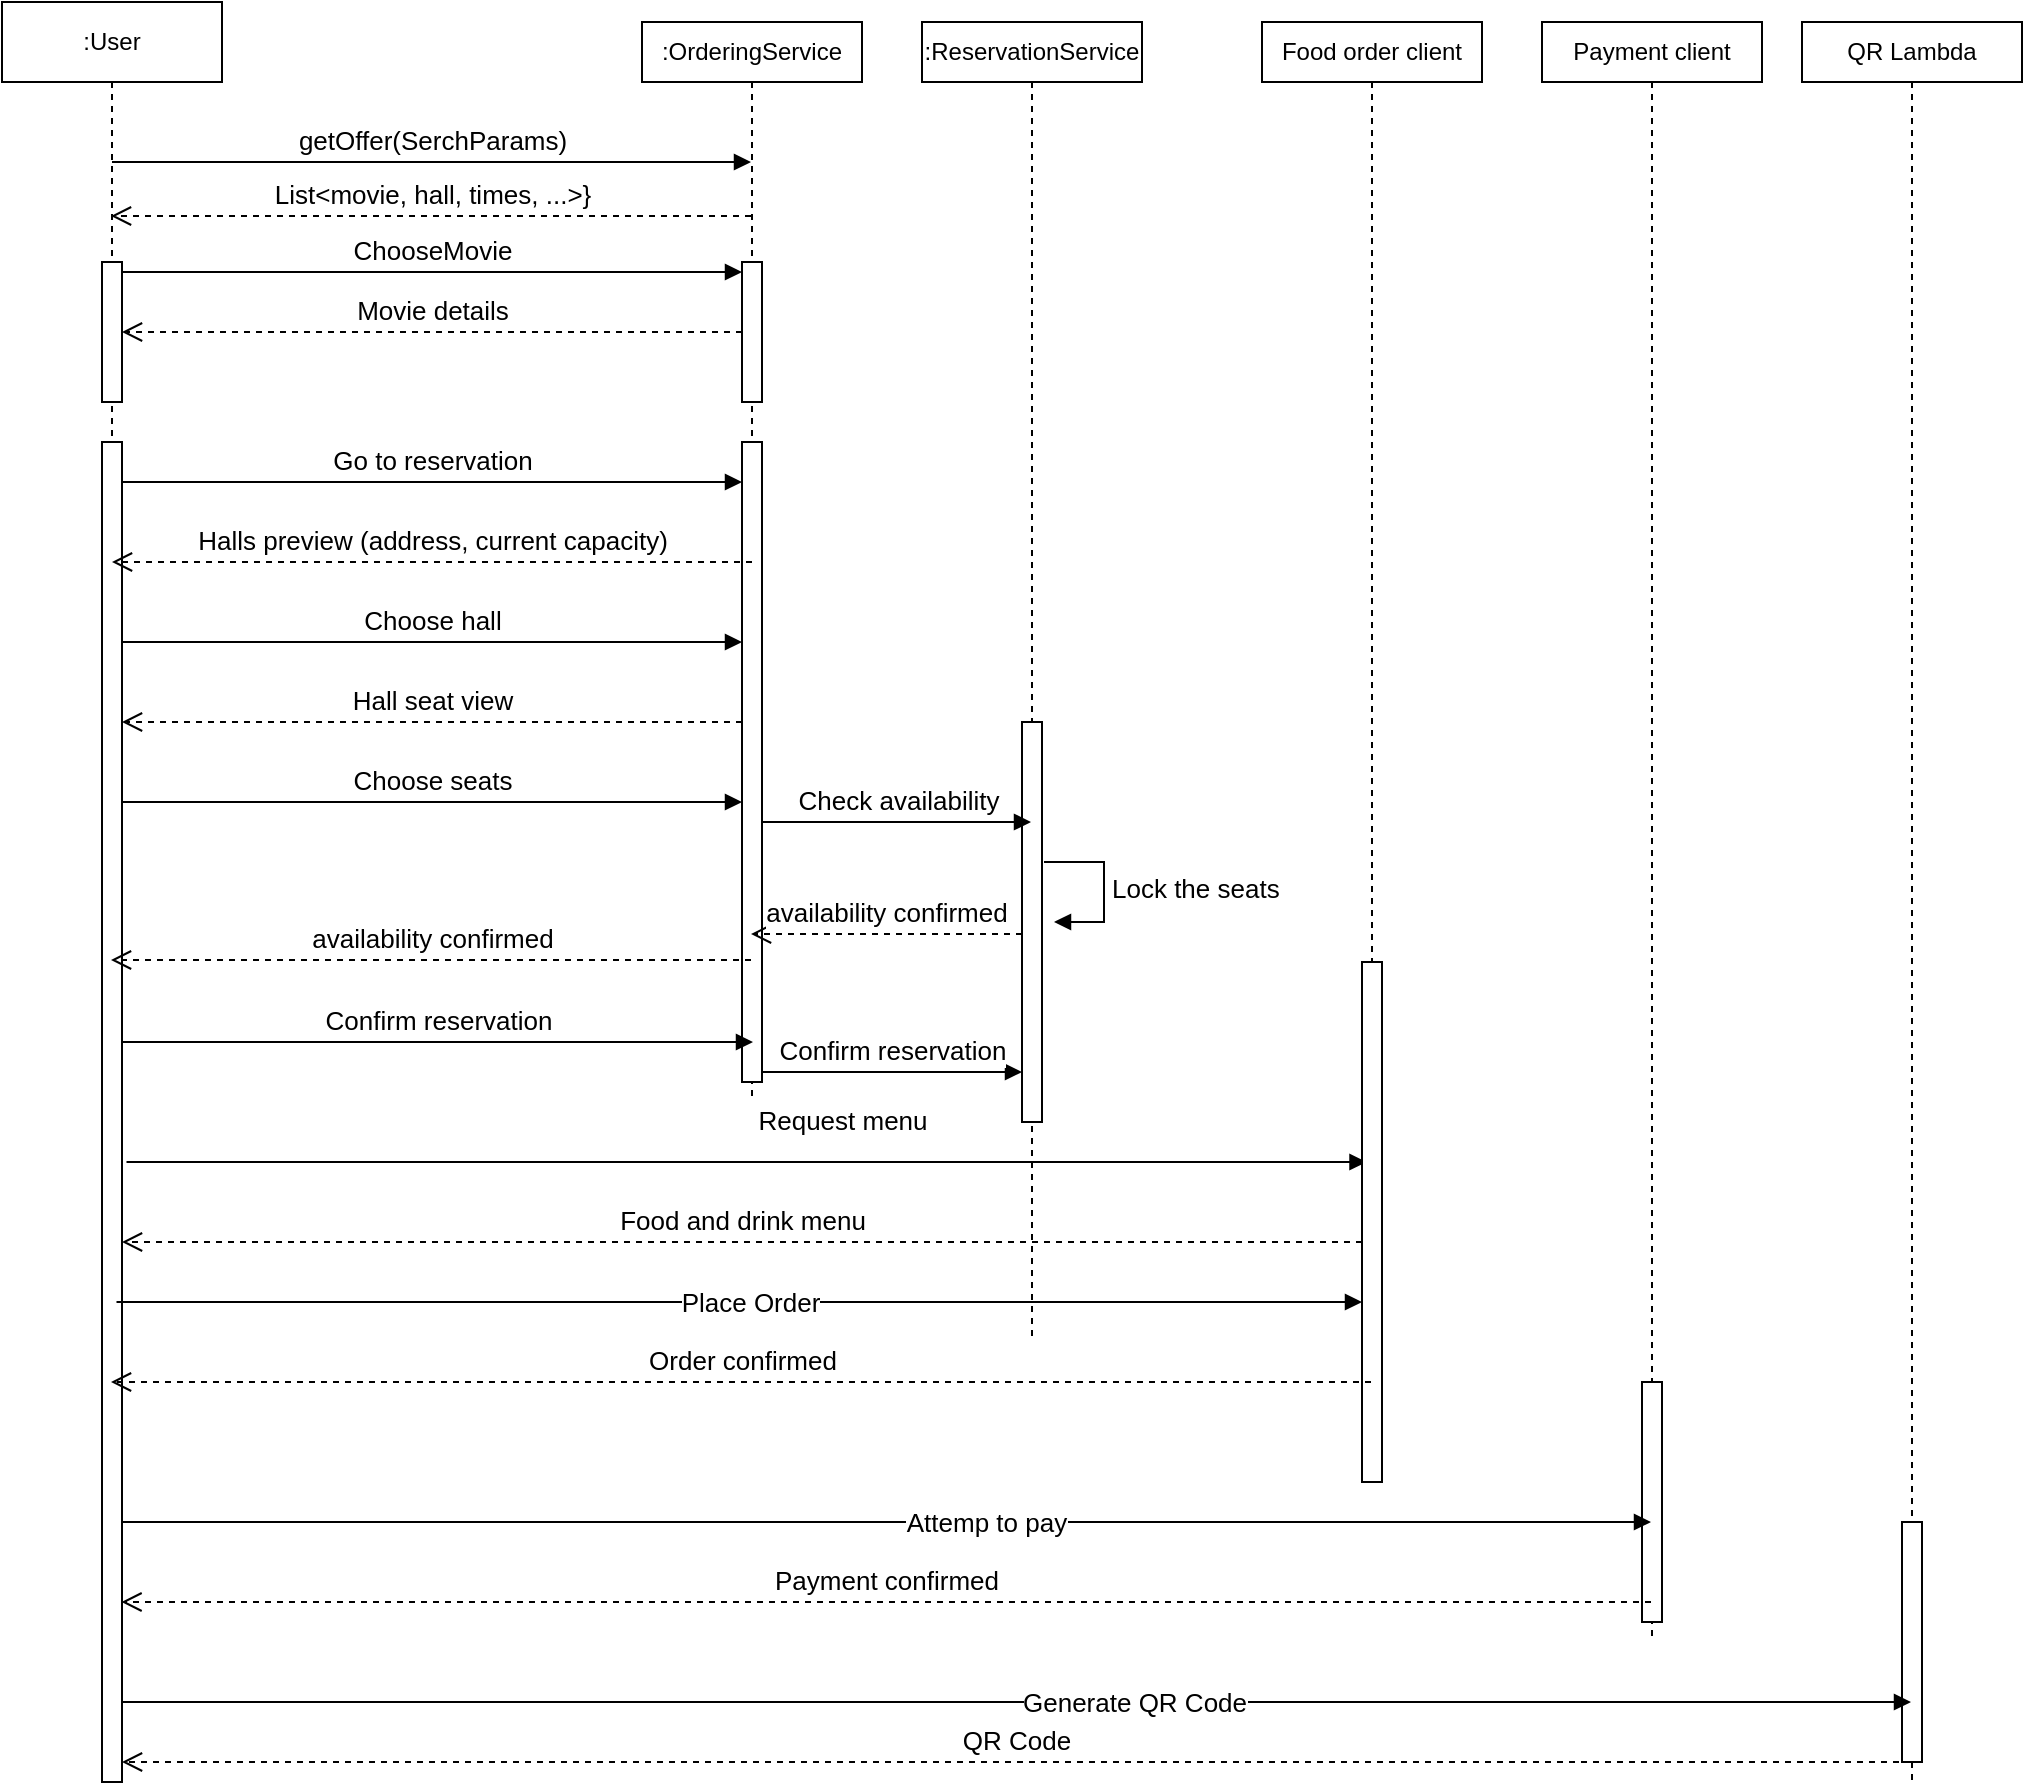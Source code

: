 <mxfile version="22.0.6" type="device">
  <diagram id="3yxSBnY7IfRmB_R3Gs8-" name="Page-1">
    <mxGraphModel dx="1434" dy="712" grid="1" gridSize="10" guides="1" tooltips="1" connect="1" arrows="1" fold="1" page="1" pageScale="1" pageWidth="827" pageHeight="1169" math="0" shadow="0">
      <root>
        <mxCell id="0" />
        <mxCell id="1" parent="0" />
        <mxCell id="1jk60U5Y3eZGg3nrKPS_-9" value=":User" style="shape=umlLifeline;perimeter=lifelinePerimeter;whiteSpace=wrap;html=1;container=1;dropTarget=0;collapsible=0;recursiveResize=0;outlineConnect=0;portConstraint=eastwest;newEdgeStyle={&quot;curved&quot;:0,&quot;rounded&quot;:0};" vertex="1" parent="1">
          <mxGeometry x="20" y="260" width="110" height="890" as="geometry" />
        </mxCell>
        <mxCell id="1jk60U5Y3eZGg3nrKPS_-17" value="" style="html=1;points=[[0,0,0,0,5],[0,1,0,0,-5],[1,0,0,0,5],[1,1,0,0,-5]];perimeter=orthogonalPerimeter;outlineConnect=0;targetShapes=umlLifeline;portConstraint=eastwest;newEdgeStyle={&quot;curved&quot;:0,&quot;rounded&quot;:0};" vertex="1" parent="1jk60U5Y3eZGg3nrKPS_-9">
          <mxGeometry x="50" y="130" width="10" height="70" as="geometry" />
        </mxCell>
        <mxCell id="1jk60U5Y3eZGg3nrKPS_-23" value="" style="html=1;points=[[0,0,0,0,5],[0,1,0,0,-5],[1,0,0,0,5],[1,1,0,0,-5]];perimeter=orthogonalPerimeter;outlineConnect=0;targetShapes=umlLifeline;portConstraint=eastwest;newEdgeStyle={&quot;curved&quot;:0,&quot;rounded&quot;:0};" vertex="1" parent="1jk60U5Y3eZGg3nrKPS_-9">
          <mxGeometry x="50" y="220" width="10" height="670" as="geometry" />
        </mxCell>
        <mxCell id="1jk60U5Y3eZGg3nrKPS_-10" value=":OrderingService" style="shape=umlLifeline;perimeter=lifelinePerimeter;whiteSpace=wrap;html=1;container=1;dropTarget=0;collapsible=0;recursiveResize=0;outlineConnect=0;portConstraint=eastwest;newEdgeStyle={&quot;curved&quot;:0,&quot;rounded&quot;:0};size=30;" vertex="1" parent="1">
          <mxGeometry x="340" y="270" width="110" height="540" as="geometry" />
        </mxCell>
        <mxCell id="1jk60U5Y3eZGg3nrKPS_-21" value="" style="html=1;points=[[0,0,0,0,5],[0,1,0,0,-5],[1,0,0,0,5],[1,1,0,0,-5]];perimeter=orthogonalPerimeter;outlineConnect=0;targetShapes=umlLifeline;portConstraint=eastwest;newEdgeStyle={&quot;curved&quot;:0,&quot;rounded&quot;:0};" vertex="1" parent="1jk60U5Y3eZGg3nrKPS_-10">
          <mxGeometry x="50" y="120" width="10" height="70" as="geometry" />
        </mxCell>
        <mxCell id="1jk60U5Y3eZGg3nrKPS_-25" value="" style="html=1;points=[[0,0,0,0,5],[0,1,0,0,-5],[1,0,0,0,5],[1,1,0,0,-5]];perimeter=orthogonalPerimeter;outlineConnect=0;targetShapes=umlLifeline;portConstraint=eastwest;newEdgeStyle={&quot;curved&quot;:0,&quot;rounded&quot;:0};" vertex="1" parent="1jk60U5Y3eZGg3nrKPS_-10">
          <mxGeometry x="50" y="210" width="10" height="320" as="geometry" />
        </mxCell>
        <mxCell id="1jk60U5Y3eZGg3nrKPS_-14" value="getOffer(SerchParams)" style="html=1;verticalAlign=bottom;endArrow=block;curved=0;rounded=0;fontSize=13;" edge="1" parent="1" source="1jk60U5Y3eZGg3nrKPS_-9" target="1jk60U5Y3eZGg3nrKPS_-10">
          <mxGeometry width="80" relative="1" as="geometry">
            <mxPoint x="310" y="550" as="sourcePoint" />
            <mxPoint x="390" y="550" as="targetPoint" />
            <Array as="points">
              <mxPoint x="220" y="340" />
            </Array>
          </mxGeometry>
        </mxCell>
        <mxCell id="1jk60U5Y3eZGg3nrKPS_-15" value="List&amp;lt;movie, hall, times, ...&amp;gt;}" style="html=1;verticalAlign=bottom;endArrow=open;dashed=1;endSize=8;curved=0;rounded=0;fontSize=13;" edge="1" parent="1" source="1jk60U5Y3eZGg3nrKPS_-10">
          <mxGeometry relative="1" as="geometry">
            <mxPoint x="320" y="370" as="sourcePoint" />
            <mxPoint x="74.5" y="367" as="targetPoint" />
          </mxGeometry>
        </mxCell>
        <mxCell id="1jk60U5Y3eZGg3nrKPS_-18" value="&lt;font style=&quot;font-size: 13px;&quot;&gt;ChooseMovie&lt;/font&gt;" style="html=1;verticalAlign=bottom;endArrow=block;curved=0;rounded=0;entryX=0;entryY=0;entryDx=0;entryDy=5;entryPerimeter=0;exitX=1;exitY=0;exitDx=0;exitDy=5;exitPerimeter=0;" edge="1" parent="1" source="1jk60U5Y3eZGg3nrKPS_-17" target="1jk60U5Y3eZGg3nrKPS_-21">
          <mxGeometry width="80" relative="1" as="geometry">
            <mxPoint x="80" y="413" as="sourcePoint" />
            <mxPoint x="324.5" y="413" as="targetPoint" />
          </mxGeometry>
        </mxCell>
        <mxCell id="1jk60U5Y3eZGg3nrKPS_-22" value="&lt;font style=&quot;font-size: 13px;&quot;&gt;Movie details&lt;/font&gt;" style="html=1;verticalAlign=bottom;endArrow=open;dashed=1;endSize=8;curved=0;rounded=0;" edge="1" parent="1" source="1jk60U5Y3eZGg3nrKPS_-21" target="1jk60U5Y3eZGg3nrKPS_-17">
          <mxGeometry relative="1" as="geometry">
            <mxPoint x="310" y="440" as="sourcePoint" />
            <mxPoint x="110" y="440" as="targetPoint" />
          </mxGeometry>
        </mxCell>
        <mxCell id="1jk60U5Y3eZGg3nrKPS_-34" value="Go to reservation" style="html=1;verticalAlign=bottom;endArrow=block;curved=0;rounded=0;fontSize=13;" edge="1" parent="1">
          <mxGeometry width="80" relative="1" as="geometry">
            <mxPoint x="80" y="500" as="sourcePoint" />
            <mxPoint x="390" y="500" as="targetPoint" />
          </mxGeometry>
        </mxCell>
        <mxCell id="1jk60U5Y3eZGg3nrKPS_-35" value="Halls preview (address, current capacity)" style="html=1;verticalAlign=bottom;endArrow=open;dashed=1;endSize=8;curved=0;rounded=0;fontSize=13;" edge="1" parent="1" target="1jk60U5Y3eZGg3nrKPS_-9">
          <mxGeometry relative="1" as="geometry">
            <mxPoint x="395" y="540" as="sourcePoint" />
            <mxPoint x="160" y="540" as="targetPoint" />
          </mxGeometry>
        </mxCell>
        <mxCell id="1jk60U5Y3eZGg3nrKPS_-36" value="Choose hall" style="html=1;verticalAlign=bottom;endArrow=block;curved=0;rounded=0;fontSize=13;" edge="1" parent="1">
          <mxGeometry width="80" relative="1" as="geometry">
            <mxPoint x="80" y="580" as="sourcePoint" />
            <mxPoint x="390" y="580" as="targetPoint" />
          </mxGeometry>
        </mxCell>
        <mxCell id="1jk60U5Y3eZGg3nrKPS_-37" value="Hall seat view" style="html=1;verticalAlign=bottom;endArrow=open;dashed=1;endSize=8;curved=0;rounded=0;fontSize=13;" edge="1" parent="1">
          <mxGeometry relative="1" as="geometry">
            <mxPoint x="390" y="620" as="sourcePoint" />
            <mxPoint x="80" y="620" as="targetPoint" />
          </mxGeometry>
        </mxCell>
        <mxCell id="1jk60U5Y3eZGg3nrKPS_-38" value="Choose seats" style="html=1;verticalAlign=bottom;endArrow=block;curved=0;rounded=0;fontSize=13;" edge="1" parent="1">
          <mxGeometry width="80" relative="1" as="geometry">
            <mxPoint x="80" y="660" as="sourcePoint" />
            <mxPoint x="390" y="660" as="targetPoint" />
          </mxGeometry>
        </mxCell>
        <mxCell id="1jk60U5Y3eZGg3nrKPS_-39" value=":ReservationService" style="shape=umlLifeline;perimeter=lifelinePerimeter;whiteSpace=wrap;html=1;container=1;dropTarget=0;collapsible=0;recursiveResize=0;outlineConnect=0;portConstraint=eastwest;newEdgeStyle={&quot;curved&quot;:0,&quot;rounded&quot;:0};size=30;" vertex="1" parent="1">
          <mxGeometry x="480" y="270" width="110" height="660" as="geometry" />
        </mxCell>
        <mxCell id="1jk60U5Y3eZGg3nrKPS_-41" value="" style="html=1;points=[[0,0,0,0,5],[0,1,0,0,-5],[1,0,0,0,5],[1,1,0,0,-5]];perimeter=orthogonalPerimeter;outlineConnect=0;targetShapes=umlLifeline;portConstraint=eastwest;newEdgeStyle={&quot;curved&quot;:0,&quot;rounded&quot;:0};" vertex="1" parent="1jk60U5Y3eZGg3nrKPS_-39">
          <mxGeometry x="50" y="350" width="10" height="200" as="geometry" />
        </mxCell>
        <mxCell id="1jk60U5Y3eZGg3nrKPS_-42" value="Check availability" style="html=1;verticalAlign=bottom;endArrow=block;curved=0;rounded=0;fontSize=13;" edge="1" parent="1" target="1jk60U5Y3eZGg3nrKPS_-39">
          <mxGeometry width="80" relative="1" as="geometry">
            <mxPoint x="400" y="670" as="sourcePoint" />
            <mxPoint x="400" y="670" as="targetPoint" />
          </mxGeometry>
        </mxCell>
        <mxCell id="1jk60U5Y3eZGg3nrKPS_-46" value="Lock the seats" style="html=1;align=left;spacingLeft=2;endArrow=block;rounded=0;edgeStyle=orthogonalEdgeStyle;curved=0;rounded=0;fontSize=13;" edge="1" parent="1">
          <mxGeometry relative="1" as="geometry">
            <mxPoint x="541" y="690" as="sourcePoint" />
            <Array as="points">
              <mxPoint x="571" y="720" />
            </Array>
            <mxPoint x="546" y="720" as="targetPoint" />
          </mxGeometry>
        </mxCell>
        <mxCell id="1jk60U5Y3eZGg3nrKPS_-47" value="availability confirmed" style="html=1;verticalAlign=bottom;endArrow=open;dashed=1;endSize=8;curved=0;rounded=0;fontSize=13;exitX=0;exitY=1;exitDx=0;exitDy=-5;exitPerimeter=0;" edge="1" parent="1">
          <mxGeometry relative="1" as="geometry">
            <mxPoint x="530" y="726" as="sourcePoint" />
            <mxPoint x="394.5" y="726" as="targetPoint" />
          </mxGeometry>
        </mxCell>
        <mxCell id="1jk60U5Y3eZGg3nrKPS_-48" value="availability confirmed" style="html=1;verticalAlign=bottom;endArrow=open;dashed=1;endSize=8;curved=0;rounded=0;fontSize=13;" edge="1" parent="1">
          <mxGeometry relative="1" as="geometry">
            <mxPoint x="394.5" y="739" as="sourcePoint" />
            <mxPoint x="74.5" y="739" as="targetPoint" />
          </mxGeometry>
        </mxCell>
        <mxCell id="1jk60U5Y3eZGg3nrKPS_-49" value="Confirm reservation" style="html=1;verticalAlign=bottom;endArrow=block;curved=0;rounded=0;fontSize=13;" edge="1" parent="1">
          <mxGeometry width="80" relative="1" as="geometry">
            <mxPoint x="80" y="780" as="sourcePoint" />
            <mxPoint x="395.5" y="780" as="targetPoint" />
          </mxGeometry>
        </mxCell>
        <mxCell id="1jk60U5Y3eZGg3nrKPS_-50" value="Confirm reservation" style="html=1;verticalAlign=bottom;endArrow=block;curved=0;rounded=0;fontSize=13;exitX=1;exitY=1;exitDx=0;exitDy=-5;exitPerimeter=0;" edge="1" parent="1" source="1jk60U5Y3eZGg3nrKPS_-25" target="1jk60U5Y3eZGg3nrKPS_-41">
          <mxGeometry width="80" relative="1" as="geometry">
            <mxPoint x="410" y="680" as="sourcePoint" />
            <mxPoint x="545" y="680" as="targetPoint" />
          </mxGeometry>
        </mxCell>
        <mxCell id="1jk60U5Y3eZGg3nrKPS_-51" value="Food order client" style="shape=umlLifeline;perimeter=lifelinePerimeter;whiteSpace=wrap;html=1;container=1;dropTarget=0;collapsible=0;recursiveResize=0;outlineConnect=0;portConstraint=eastwest;newEdgeStyle={&quot;curved&quot;:0,&quot;rounded&quot;:0};size=30;" vertex="1" parent="1">
          <mxGeometry x="650" y="270" width="110" height="700" as="geometry" />
        </mxCell>
        <mxCell id="1jk60U5Y3eZGg3nrKPS_-53" value="Request menu" style="html=1;verticalAlign=bottom;endArrow=block;curved=0;rounded=0;fontSize=13;" edge="1" parent="1">
          <mxGeometry x="NaN" y="271" width="80" relative="1" as="geometry">
            <mxPoint x="706.75" y="880" as="sourcePoint" />
            <mxPoint x="706.75" y="880" as="targetPoint" />
            <mxPoint x="-267" y="-50" as="offset" />
          </mxGeometry>
        </mxCell>
        <mxCell id="1jk60U5Y3eZGg3nrKPS_-54" value="" style="html=1;verticalAlign=bottom;endArrow=block;curved=0;rounded=0;fontSize=13;" edge="1" parent="1">
          <mxGeometry width="80" relative="1" as="geometry">
            <mxPoint x="82.25" y="840" as="sourcePoint" />
            <mxPoint x="702.25" y="840" as="targetPoint" />
          </mxGeometry>
        </mxCell>
        <mxCell id="1jk60U5Y3eZGg3nrKPS_-52" value="" style="html=1;points=[[0,0,0,0,5],[0,1,0,0,-5],[1,0,0,0,5],[1,1,0,0,-5]];perimeter=orthogonalPerimeter;outlineConnect=0;targetShapes=umlLifeline;portConstraint=eastwest;newEdgeStyle={&quot;curved&quot;:0,&quot;rounded&quot;:0};" vertex="1" parent="1">
          <mxGeometry x="700" y="740" width="10" height="260" as="geometry" />
        </mxCell>
        <mxCell id="1jk60U5Y3eZGg3nrKPS_-55" value="Food and drink menu" style="html=1;verticalAlign=bottom;endArrow=open;dashed=1;endSize=8;curved=0;rounded=0;fontSize=13;exitX=0;exitY=1;exitDx=0;exitDy=-5;exitPerimeter=0;" edge="1" parent="1">
          <mxGeometry relative="1" as="geometry">
            <mxPoint x="700" y="880" as="sourcePoint" />
            <mxPoint x="80" y="880" as="targetPoint" />
          </mxGeometry>
        </mxCell>
        <mxCell id="1jk60U5Y3eZGg3nrKPS_-56" value="" style="html=1;verticalAlign=bottom;endArrow=block;curved=0;rounded=0;fontSize=13;" edge="1" parent="1">
          <mxGeometry width="80" relative="1" as="geometry">
            <mxPoint x="77.25" y="910" as="sourcePoint" />
            <mxPoint x="700" y="910" as="targetPoint" />
          </mxGeometry>
        </mxCell>
        <mxCell id="1jk60U5Y3eZGg3nrKPS_-57" value="Place Order" style="edgeLabel;html=1;align=center;verticalAlign=middle;resizable=0;points=[];fontSize=13;" vertex="1" connectable="0" parent="1jk60U5Y3eZGg3nrKPS_-56">
          <mxGeometry x="0.017" relative="1" as="geometry">
            <mxPoint as="offset" />
          </mxGeometry>
        </mxCell>
        <mxCell id="1jk60U5Y3eZGg3nrKPS_-58" value="Order confirmed" style="html=1;verticalAlign=bottom;endArrow=open;dashed=1;endSize=8;curved=0;rounded=0;fontSize=13;" edge="1" parent="1" source="1jk60U5Y3eZGg3nrKPS_-51">
          <mxGeometry relative="1" as="geometry">
            <mxPoint x="404.5" y="950" as="sourcePoint" />
            <mxPoint x="74.5" y="950" as="targetPoint" />
          </mxGeometry>
        </mxCell>
        <mxCell id="1jk60U5Y3eZGg3nrKPS_-59" value="Payment client" style="shape=umlLifeline;perimeter=lifelinePerimeter;whiteSpace=wrap;html=1;container=1;dropTarget=0;collapsible=0;recursiveResize=0;outlineConnect=0;portConstraint=eastwest;newEdgeStyle={&quot;curved&quot;:0,&quot;rounded&quot;:0};size=30;" vertex="1" parent="1">
          <mxGeometry x="790" y="270" width="110" height="810" as="geometry" />
        </mxCell>
        <mxCell id="1jk60U5Y3eZGg3nrKPS_-60" value="" style="html=1;points=[[0,0,0,0,5],[0,1,0,0,-5],[1,0,0,0,5],[1,1,0,0,-5]];perimeter=orthogonalPerimeter;outlineConnect=0;targetShapes=umlLifeline;portConstraint=eastwest;newEdgeStyle={&quot;curved&quot;:0,&quot;rounded&quot;:0};" vertex="1" parent="1jk60U5Y3eZGg3nrKPS_-59">
          <mxGeometry x="50" y="680" width="10" height="120" as="geometry" />
        </mxCell>
        <mxCell id="1jk60U5Y3eZGg3nrKPS_-61" value="" style="html=1;verticalAlign=bottom;endArrow=block;curved=0;rounded=0;fontSize=13;" edge="1" parent="1" target="1jk60U5Y3eZGg3nrKPS_-59">
          <mxGeometry width="80" relative="1" as="geometry">
            <mxPoint x="80" y="1020" as="sourcePoint" />
            <mxPoint x="700" y="1020" as="targetPoint" />
          </mxGeometry>
        </mxCell>
        <mxCell id="1jk60U5Y3eZGg3nrKPS_-62" value="Attemp to pay" style="edgeLabel;html=1;align=center;verticalAlign=middle;resizable=0;points=[];fontSize=13;" vertex="1" connectable="0" parent="1jk60U5Y3eZGg3nrKPS_-61">
          <mxGeometry x="0.13" relative="1" as="geometry">
            <mxPoint as="offset" />
          </mxGeometry>
        </mxCell>
        <mxCell id="1jk60U5Y3eZGg3nrKPS_-63" value="Payment confirmed" style="html=1;verticalAlign=bottom;endArrow=open;dashed=1;endSize=8;curved=0;rounded=0;fontSize=13;" edge="1" parent="1" source="1jk60U5Y3eZGg3nrKPS_-59">
          <mxGeometry relative="1" as="geometry">
            <mxPoint x="710.25" y="1060" as="sourcePoint" />
            <mxPoint x="79.75" y="1060" as="targetPoint" />
          </mxGeometry>
        </mxCell>
        <mxCell id="1jk60U5Y3eZGg3nrKPS_-64" value="QR Lambda" style="shape=umlLifeline;perimeter=lifelinePerimeter;whiteSpace=wrap;html=1;container=1;dropTarget=0;collapsible=0;recursiveResize=0;outlineConnect=0;portConstraint=eastwest;newEdgeStyle={&quot;curved&quot;:0,&quot;rounded&quot;:0};size=30;" vertex="1" parent="1">
          <mxGeometry x="920" y="270" width="110" height="880" as="geometry" />
        </mxCell>
        <mxCell id="1jk60U5Y3eZGg3nrKPS_-65" value="" style="html=1;points=[[0,0,0,0,5],[0,1,0,0,-5],[1,0,0,0,5],[1,1,0,0,-5]];perimeter=orthogonalPerimeter;outlineConnect=0;targetShapes=umlLifeline;portConstraint=eastwest;newEdgeStyle={&quot;curved&quot;:0,&quot;rounded&quot;:0};" vertex="1" parent="1jk60U5Y3eZGg3nrKPS_-64">
          <mxGeometry x="50" y="750" width="10" height="120" as="geometry" />
        </mxCell>
        <mxCell id="1jk60U5Y3eZGg3nrKPS_-66" value="" style="html=1;verticalAlign=bottom;endArrow=block;curved=0;rounded=0;fontSize=13;" edge="1" parent="1" target="1jk60U5Y3eZGg3nrKPS_-64">
          <mxGeometry width="80" relative="1" as="geometry">
            <mxPoint x="80" y="1110" as="sourcePoint" />
            <mxPoint x="845" y="1110" as="targetPoint" />
          </mxGeometry>
        </mxCell>
        <mxCell id="1jk60U5Y3eZGg3nrKPS_-67" value="Generate QR Code" style="edgeLabel;html=1;align=center;verticalAlign=middle;resizable=0;points=[];fontSize=13;" vertex="1" connectable="0" parent="1jk60U5Y3eZGg3nrKPS_-66">
          <mxGeometry x="0.13" relative="1" as="geometry">
            <mxPoint as="offset" />
          </mxGeometry>
        </mxCell>
        <mxCell id="1jk60U5Y3eZGg3nrKPS_-68" value="QR Code" style="html=1;verticalAlign=bottom;endArrow=open;dashed=1;endSize=8;curved=0;rounded=0;fontSize=13;" edge="1" parent="1" source="1jk60U5Y3eZGg3nrKPS_-64">
          <mxGeometry relative="1" as="geometry">
            <mxPoint x="894.5" y="1140" as="sourcePoint" />
            <mxPoint x="80" y="1140" as="targetPoint" />
          </mxGeometry>
        </mxCell>
      </root>
    </mxGraphModel>
  </diagram>
</mxfile>
